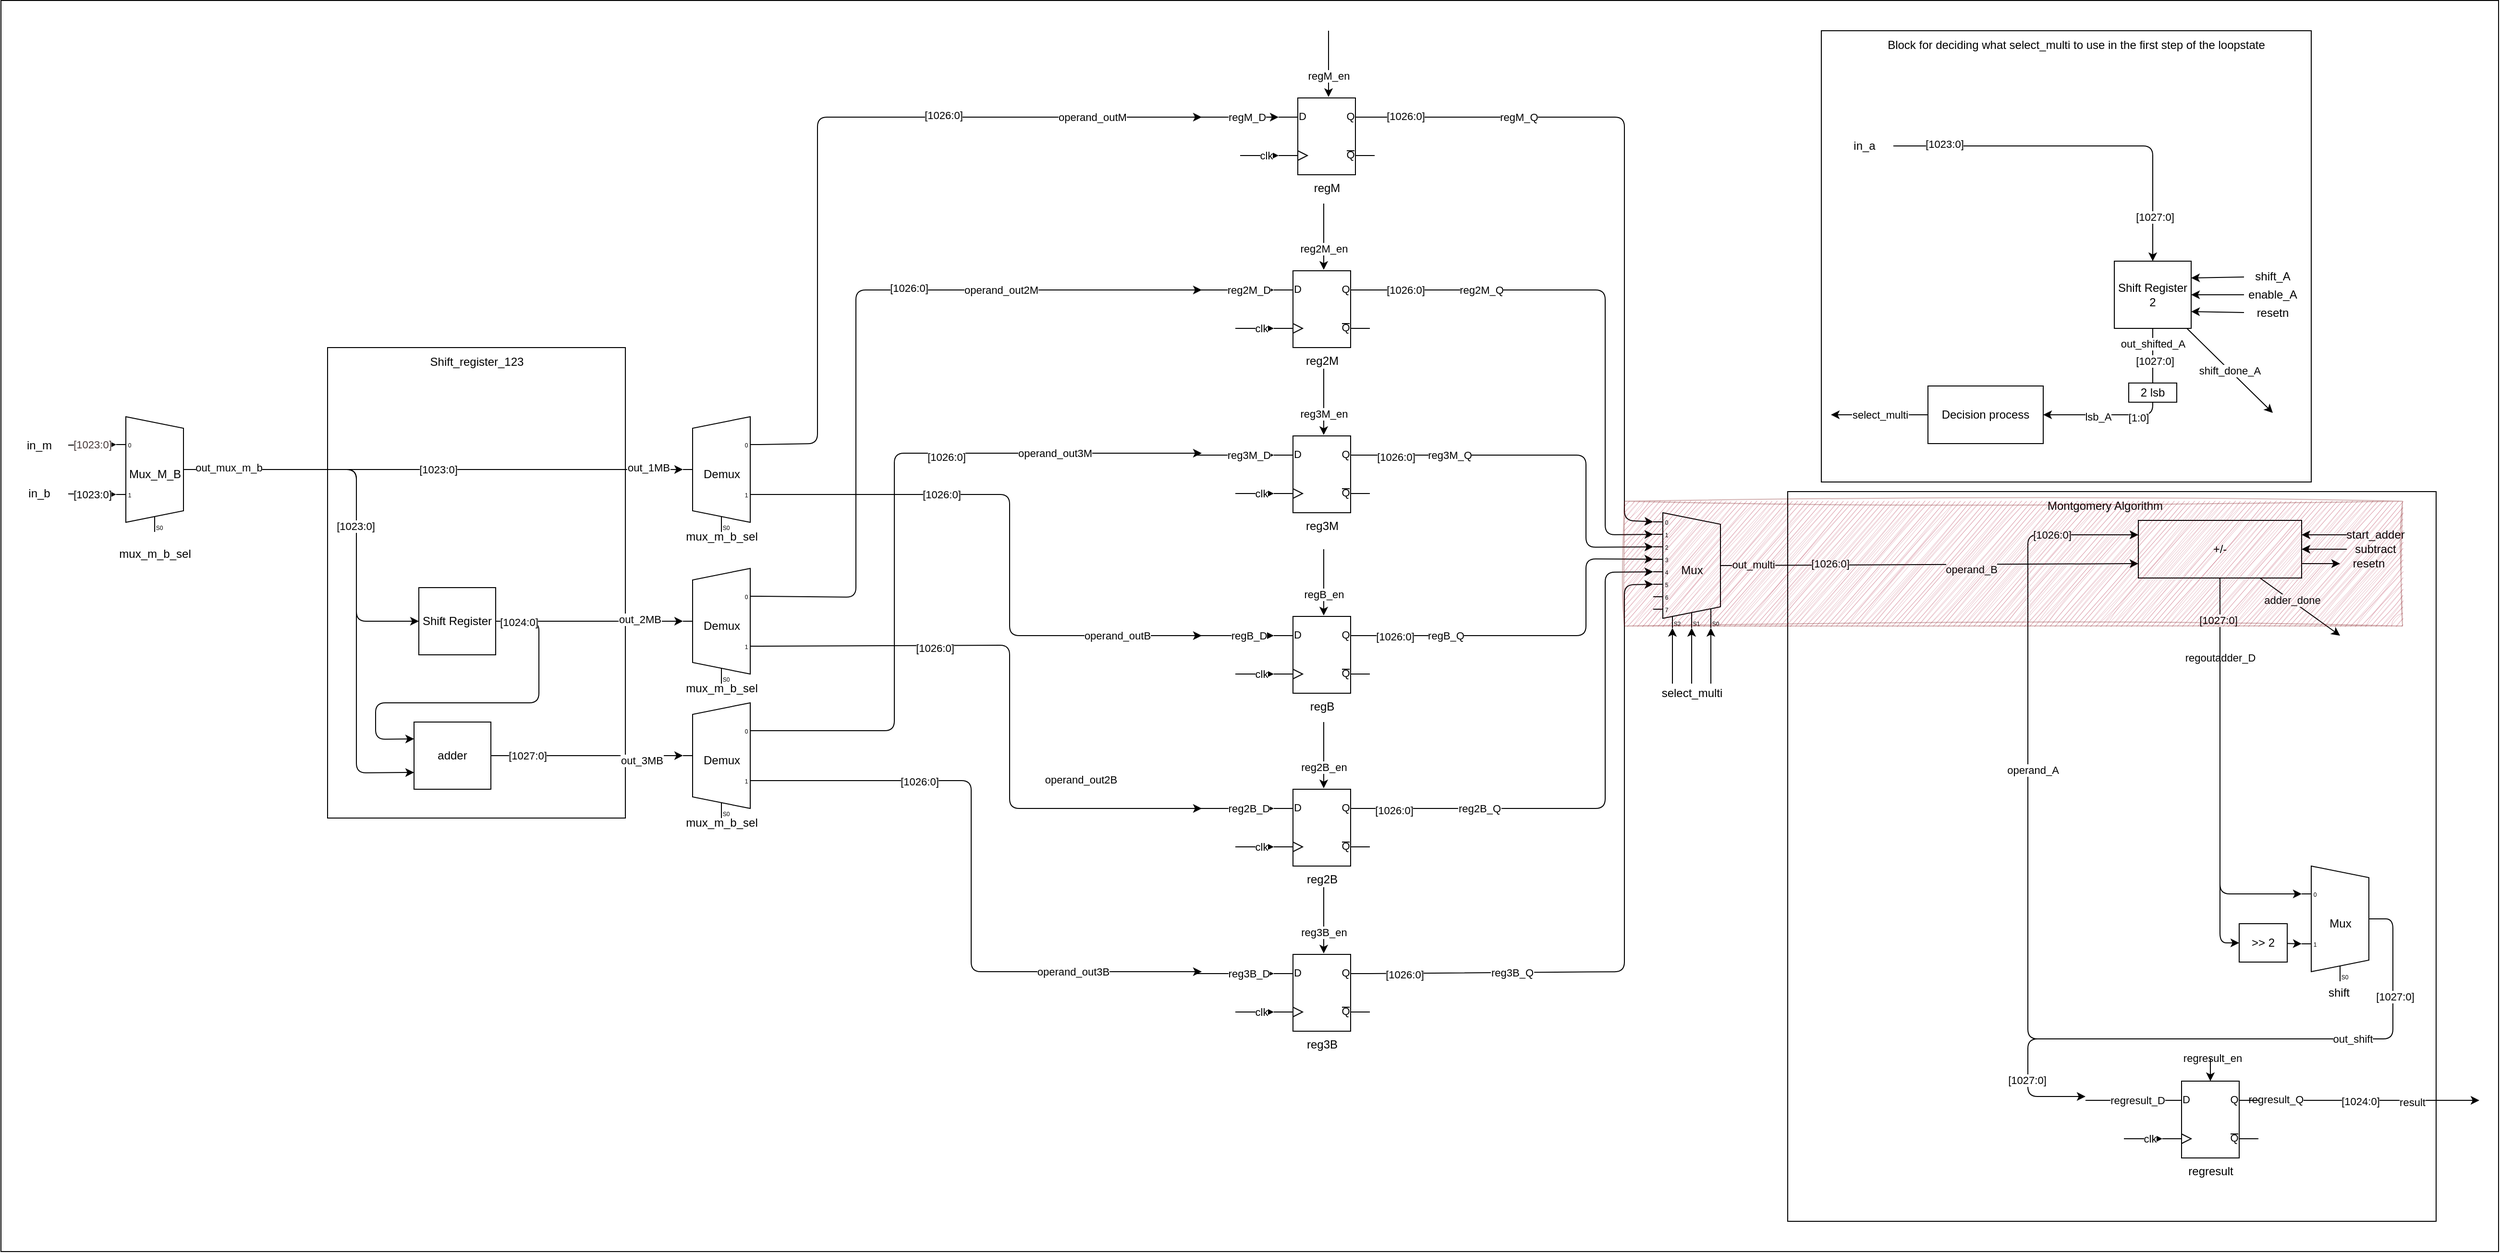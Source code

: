 <mxfile>
    <diagram id="LjW2xJtE3a9Z_0lO8NiE" name="Page-1">
        <mxGraphModel dx="2147" dy="1841" grid="1" gridSize="10" guides="1" tooltips="1" connect="1" arrows="1" fold="1" page="1" pageScale="1" pageWidth="827" pageHeight="1169" background="none" math="0" shadow="0">
            <root>
                <mxCell id="0"/>
                <mxCell id="1" parent="0"/>
                <mxCell id="205" value="" style="rounded=0;whiteSpace=wrap;html=1;" parent="1" vertex="1">
                    <mxGeometry x="-810" y="-61.5" width="2600" height="1303" as="geometry"/>
                </mxCell>
                <mxCell id="210" value="" style="rounded=0;whiteSpace=wrap;html=1;" parent="1" vertex="1">
                    <mxGeometry x="1050" y="450" width="675" height="760" as="geometry"/>
                </mxCell>
                <mxCell id="206" value="" style="rounded=0;whiteSpace=wrap;html=1;" parent="1" vertex="1">
                    <mxGeometry x="-470" y="300" width="310" height="490" as="geometry"/>
                </mxCell>
                <mxCell id="197" value="" style="rounded=0;whiteSpace=wrap;html=1;" parent="1" vertex="1">
                    <mxGeometry x="1085" y="-30" width="510" height="470" as="geometry"/>
                </mxCell>
                <mxCell id="44" style="edgeStyle=none;html=1;entryX=0;entryY=0.75;entryDx=0;entryDy=0;exitX=1;exitY=0.5;exitDx=0;exitDy=-5;exitPerimeter=0;" parent="1" source="2" target="27" edge="1">
                    <mxGeometry relative="1" as="geometry"/>
                </mxCell>
                <mxCell id="161" value="out_multi" style="edgeLabel;html=1;align=center;verticalAlign=middle;resizable=0;points=[];" parent="44" vertex="1" connectable="0">
                    <mxGeometry x="-0.887" y="1" relative="1" as="geometry">
                        <mxPoint as="offset"/>
                    </mxGeometry>
                </mxCell>
                <mxCell id="162" value="operand_B" style="edgeLabel;html=1;align=center;verticalAlign=middle;resizable=0;points=[];" parent="44" vertex="1" connectable="0">
                    <mxGeometry x="-0.322" y="-2" relative="1" as="geometry">
                        <mxPoint x="107" y="2" as="offset"/>
                    </mxGeometry>
                </mxCell>
                <mxCell id="270" value="[1026:0]" style="edgeLabel;html=1;align=center;verticalAlign=middle;resizable=0;points=[];" parent="44" vertex="1" connectable="0">
                    <mxGeometry x="-0.514" y="2" relative="1" as="geometry">
                        <mxPoint as="offset"/>
                    </mxGeometry>
                </mxCell>
                <mxCell id="2" value="Mux" style="shadow=0;dashed=0;align=center;html=1;strokeWidth=1;shape=mxgraph.electrical.abstract.mux2;treeFolding=0;selectorPins=3;" parent="1" vertex="1">
                    <mxGeometry x="910" y="472" width="80" height="120" as="geometry"/>
                </mxCell>
                <mxCell id="12" value="operand_out3M" style="edgeStyle=none;html=1;exitX=1;exitY=0.217;exitDx=0;exitDy=3;exitPerimeter=0;" parent="1" source="235" edge="1">
                    <mxGeometry x="0.593" relative="1" as="geometry">
                        <mxPoint x="440" y="410" as="targetPoint"/>
                        <Array as="points">
                            <mxPoint x="120" y="699"/>
                            <mxPoint x="120" y="410"/>
                            <mxPoint x="300" y="410"/>
                        </Array>
                        <mxPoint as="offset"/>
                        <mxPoint x="290" y="490" as="sourcePoint"/>
                    </mxGeometry>
                </mxCell>
                <mxCell id="255" value="[1026:0]" style="edgeLabel;html=1;align=center;verticalAlign=middle;resizable=0;points=[];" parent="12" vertex="1" connectable="0">
                    <mxGeometry x="0.29" y="-4" relative="1" as="geometry">
                        <mxPoint as="offset"/>
                    </mxGeometry>
                </mxCell>
                <mxCell id="236" style="edgeStyle=none;html=1;entryX=0;entryY=0.458;entryDx=0;entryDy=0;entryPerimeter=0;" parent="1" source="4" target="235" edge="1">
                    <mxGeometry relative="1" as="geometry"/>
                </mxCell>
                <mxCell id="240" value="out_3MB" style="edgeLabel;html=1;align=center;verticalAlign=middle;resizable=0;points=[];" parent="236" vertex="1" connectable="0">
                    <mxGeometry x="0.567" y="-5" relative="1" as="geometry">
                        <mxPoint as="offset"/>
                    </mxGeometry>
                </mxCell>
                <mxCell id="252" value="[1027:0]" style="edgeLabel;html=1;align=center;verticalAlign=middle;resizable=0;points=[];" parent="236" vertex="1" connectable="0">
                    <mxGeometry x="-0.62" relative="1" as="geometry">
                        <mxPoint as="offset"/>
                    </mxGeometry>
                </mxCell>
                <mxCell id="4" value="adder" style="rounded=0;whiteSpace=wrap;html=1;" parent="1" vertex="1">
                    <mxGeometry x="-380" y="690" width="80" height="70" as="geometry"/>
                </mxCell>
                <mxCell id="14" style="edgeStyle=none;html=1;exitX=1;exitY=0.217;exitDx=0;exitDy=3;exitPerimeter=0;" parent="1" source="232" edge="1">
                    <mxGeometry relative="1" as="geometry">
                        <Array as="points">
                            <mxPoint x="80" y="560"/>
                            <mxPoint x="80" y="240"/>
                            <mxPoint x="240" y="240"/>
                        </Array>
                        <mxPoint x="440" y="240" as="targetPoint"/>
                        <mxPoint x="240" y="370" as="sourcePoint"/>
                    </mxGeometry>
                </mxCell>
                <mxCell id="144" value="operand_out2M" style="edgeLabel;html=1;align=center;verticalAlign=middle;resizable=0;points=[];" parent="14" vertex="1" connectable="0">
                    <mxGeometry x="0.272" y="-1" relative="1" as="geometry">
                        <mxPoint x="75" y="-1" as="offset"/>
                    </mxGeometry>
                </mxCell>
                <mxCell id="254" value="[1026:0]" style="edgeLabel;html=1;align=center;verticalAlign=middle;resizable=0;points=[];" parent="14" vertex="1" connectable="0">
                    <mxGeometry x="0.218" y="2" relative="1" as="geometry">
                        <mxPoint as="offset"/>
                    </mxGeometry>
                </mxCell>
                <mxCell id="146" style="edgeStyle=none;html=1;entryX=0;entryY=0.25;entryDx=0;entryDy=0;" parent="1" source="6" target="4" edge="1">
                    <mxGeometry relative="1" as="geometry">
                        <Array as="points">
                            <mxPoint x="-250" y="585"/>
                            <mxPoint x="-250" y="670"/>
                            <mxPoint x="-420" y="670"/>
                            <mxPoint x="-420" y="708"/>
                        </Array>
                    </mxGeometry>
                </mxCell>
                <mxCell id="233" style="edgeStyle=none;html=1;entryX=0;entryY=0.458;entryDx=0;entryDy=0;entryPerimeter=0;" parent="1" source="6" target="232" edge="1">
                    <mxGeometry relative="1" as="geometry"/>
                </mxCell>
                <mxCell id="239" value="out_2MB" style="edgeLabel;html=1;align=center;verticalAlign=middle;resizable=0;points=[];" parent="233" vertex="1" connectable="0">
                    <mxGeometry x="0.532" y="2" relative="1" as="geometry">
                        <mxPoint as="offset"/>
                    </mxGeometry>
                </mxCell>
                <mxCell id="251" value="[1024:0]" style="edgeLabel;html=1;align=center;verticalAlign=middle;resizable=0;points=[];" parent="233" vertex="1" connectable="0">
                    <mxGeometry x="-0.754" y="-1" relative="1" as="geometry">
                        <mxPoint as="offset"/>
                    </mxGeometry>
                </mxCell>
                <mxCell id="6" value="Shift Register" style="rounded=0;whiteSpace=wrap;html=1;" parent="1" vertex="1">
                    <mxGeometry x="-375" y="550" width="80" height="70" as="geometry"/>
                </mxCell>
                <mxCell id="9" style="edgeStyle=none;html=1;entryX=0;entryY=0.75;entryDx=0;entryDy=0;exitX=1;exitY=0.5;exitDx=0;exitDy=-5;exitPerimeter=0;" parent="1" source="222" target="4" edge="1">
                    <mxGeometry relative="1" as="geometry">
                        <Array as="points">
                            <mxPoint x="-440" y="427"/>
                            <mxPoint x="-440" y="743"/>
                        </Array>
                        <mxPoint x="-440" y="405" as="sourcePoint"/>
                    </mxGeometry>
                </mxCell>
                <mxCell id="10" style="edgeStyle=none;html=1;entryX=0;entryY=0.5;entryDx=0;entryDy=0;exitX=1;exitY=0.5;exitDx=0;exitDy=-5;exitPerimeter=0;" parent="1" source="222" target="6" edge="1">
                    <mxGeometry relative="1" as="geometry">
                        <Array as="points">
                            <mxPoint x="-440" y="427"/>
                            <mxPoint x="-440" y="585"/>
                        </Array>
                        <mxPoint x="-440" y="405" as="sourcePoint"/>
                    </mxGeometry>
                </mxCell>
                <mxCell id="250" value="[1023:0]" style="edgeLabel;html=1;align=center;verticalAlign=middle;resizable=0;points=[];" parent="10" vertex="1" connectable="0">
                    <mxGeometry x="0.165" y="-1" relative="1" as="geometry">
                        <mxPoint as="offset"/>
                    </mxGeometry>
                </mxCell>
                <mxCell id="13" value="operand_outM" style="edgeStyle=none;html=1;exitX=1;exitY=0.217;exitDx=0;exitDy=3;exitPerimeter=0;" parent="1" source="229" edge="1">
                    <mxGeometry x="0.716" relative="1" as="geometry">
                        <Array as="points">
                            <mxPoint x="40" y="400"/>
                            <mxPoint x="40" y="60"/>
                            <mxPoint x="270" y="60"/>
                            <mxPoint x="360" y="60"/>
                        </Array>
                        <mxPoint x="440" y="60" as="targetPoint"/>
                        <mxPoint as="offset"/>
                        <mxPoint x="210" y="146" as="sourcePoint"/>
                    </mxGeometry>
                </mxCell>
                <mxCell id="253" value="[1026:0]" style="edgeLabel;html=1;align=center;verticalAlign=middle;resizable=0;points=[];" parent="13" vertex="1" connectable="0">
                    <mxGeometry x="0.328" y="2" relative="1" as="geometry">
                        <mxPoint as="offset"/>
                    </mxGeometry>
                </mxCell>
                <mxCell id="31" style="edgeStyle=none;html=1;entryX=0;entryY=0.217;entryDx=0;entryDy=3;entryPerimeter=0;" parent="1" source="27" target="245" edge="1">
                    <mxGeometry relative="1" as="geometry">
                        <mxPoint x="1500" y="902" as="targetPoint"/>
                        <Array as="points">
                            <mxPoint x="1500" y="869"/>
                        </Array>
                    </mxGeometry>
                </mxCell>
                <mxCell id="166" value="regoutadder_D" style="edgeLabel;html=1;align=center;verticalAlign=middle;resizable=0;points=[];" parent="31" vertex="1" connectable="0">
                    <mxGeometry x="-0.788" y="-2" relative="1" as="geometry">
                        <mxPoint x="2" y="39" as="offset"/>
                    </mxGeometry>
                </mxCell>
                <mxCell id="48" style="edgeStyle=none;html=1;exitX=1;exitY=0.75;exitDx=0;exitDy=0;entryX=0;entryY=0.5;entryDx=0;entryDy=0;" parent="1" source="27" target="39" edge="1">
                    <mxGeometry relative="1" as="geometry"/>
                </mxCell>
                <mxCell id="164" style="edgeStyle=none;html=1;" parent="1" source="27" edge="1">
                    <mxGeometry relative="1" as="geometry">
                        <mxPoint x="1625" y="600" as="targetPoint"/>
                    </mxGeometry>
                </mxCell>
                <mxCell id="165" value="adder_done" style="edgeLabel;html=1;align=center;verticalAlign=middle;resizable=0;points=[];" parent="164" vertex="1" connectable="0">
                    <mxGeometry x="-0.217" y="1" relative="1" as="geometry">
                        <mxPoint as="offset"/>
                    </mxGeometry>
                </mxCell>
                <mxCell id="212" value="" style="edgeStyle=none;html=1;" parent="1" source="27" target="211" edge="1">
                    <mxGeometry relative="1" as="geometry"/>
                </mxCell>
                <mxCell id="249" style="edgeStyle=none;html=1;entryX=0;entryY=0.5;entryDx=0;entryDy=0;" parent="1" source="27" target="247" edge="1">
                    <mxGeometry relative="1" as="geometry">
                        <Array as="points">
                            <mxPoint x="1500" y="920"/>
                        </Array>
                    </mxGeometry>
                </mxCell>
                <mxCell id="272" value="[1027:0]" style="edgeLabel;html=1;align=center;verticalAlign=middle;resizable=0;points=[];" parent="249" vertex="1" connectable="0">
                    <mxGeometry x="-0.779" y="-2" relative="1" as="geometry">
                        <mxPoint as="offset"/>
                    </mxGeometry>
                </mxCell>
                <mxCell id="27" value="+/-" style="rounded=0;whiteSpace=wrap;html=1;" parent="1" vertex="1">
                    <mxGeometry x="1415" y="480" width="170" height="60" as="geometry"/>
                </mxCell>
                <mxCell id="171" style="edgeStyle=none;html=1;exitX=1;exitY=0.25;exitDx=0;exitDy=0;exitPerimeter=0;" parent="1" source="213" edge="1">
                    <mxGeometry relative="1" as="geometry">
                        <mxPoint x="1770" y="1084" as="targetPoint"/>
                    </mxGeometry>
                </mxCell>
                <mxCell id="172" value="result" style="edgeLabel;html=1;align=center;verticalAlign=middle;resizable=0;points=[];" parent="171" vertex="1" connectable="0">
                    <mxGeometry x="0.388" y="-2" relative="1" as="geometry">
                        <mxPoint as="offset"/>
                    </mxGeometry>
                </mxCell>
                <mxCell id="220" value="regresult_Q" style="edgeLabel;html=1;align=center;verticalAlign=middle;resizable=0;points=[];" parent="171" vertex="1" connectable="0">
                    <mxGeometry x="-0.844" y="1" relative="1" as="geometry">
                        <mxPoint as="offset"/>
                    </mxGeometry>
                </mxCell>
                <mxCell id="275" value="[1024:0]" style="edgeLabel;html=1;align=center;verticalAlign=middle;resizable=0;points=[];" parent="171" vertex="1" connectable="0">
                    <mxGeometry x="-0.08" y="-1" relative="1" as="geometry">
                        <mxPoint as="offset"/>
                    </mxGeometry>
                </mxCell>
                <mxCell id="219" style="edgeStyle=none;html=1;" parent="1" edge="1">
                    <mxGeometry relative="1" as="geometry">
                        <mxPoint x="1360" y="1080" as="targetPoint"/>
                        <Array as="points">
                            <mxPoint x="1500" y="1020"/>
                            <mxPoint x="1300" y="1020"/>
                            <mxPoint x="1300" y="1080"/>
                        </Array>
                        <mxPoint x="1560" y="1020" as="sourcePoint"/>
                    </mxGeometry>
                </mxCell>
                <mxCell id="274" value="[1027:0]" style="edgeLabel;html=1;align=center;verticalAlign=middle;resizable=0;points=[];" parent="219" vertex="1" connectable="0">
                    <mxGeometry x="0.592" y="-1" relative="1" as="geometry">
                        <mxPoint as="offset"/>
                    </mxGeometry>
                </mxCell>
                <mxCell id="32" value="shift" style="text;html=1;strokeColor=none;fillColor=none;align=center;verticalAlign=middle;whiteSpace=wrap;rounded=0;" parent="1" vertex="1">
                    <mxGeometry x="1594" y="957" width="60" height="30" as="geometry"/>
                </mxCell>
                <mxCell id="45" style="edgeStyle=none;html=1;entryX=1;entryY=0.25;entryDx=0;entryDy=0;" parent="1" source="38" target="27" edge="1">
                    <mxGeometry relative="1" as="geometry"/>
                </mxCell>
                <mxCell id="39" value="resetn" style="text;html=1;strokeColor=none;fillColor=none;align=center;verticalAlign=middle;whiteSpace=wrap;rounded=0;" parent="1" vertex="1">
                    <mxGeometry x="1625" y="510" width="60" height="30" as="geometry"/>
                </mxCell>
                <mxCell id="46" style="edgeStyle=none;html=1;entryX=1;entryY=0.5;entryDx=0;entryDy=0;" parent="1" source="40" target="27" edge="1">
                    <mxGeometry relative="1" as="geometry"/>
                </mxCell>
                <mxCell id="51" value="in_a" style="text;html=1;strokeColor=none;fillColor=none;align=center;verticalAlign=middle;whiteSpace=wrap;rounded=0;" parent="1" vertex="1">
                    <mxGeometry x="1100" y="75" width="60" height="30" as="geometry"/>
                </mxCell>
                <mxCell id="38" value="start_adder" style="text;html=1;strokeColor=none;fillColor=none;align=center;verticalAlign=middle;whiteSpace=wrap;rounded=0;" parent="1" vertex="1">
                    <mxGeometry x="1632" y="480" width="60" height="30" as="geometry"/>
                </mxCell>
                <mxCell id="40" value="subtract" style="text;html=1;strokeColor=none;fillColor=none;align=center;verticalAlign=middle;whiteSpace=wrap;rounded=0;" parent="1" vertex="1">
                    <mxGeometry x="1632" y="495" width="60" height="30" as="geometry"/>
                </mxCell>
                <mxCell id="62" style="edgeStyle=none;html=1;exitX=1;exitY=0.25;exitDx=0;exitDy=0;exitPerimeter=0;entryX=0;entryY=0.054;entryDx=0;entryDy=3;entryPerimeter=0;" parent="1" source="64" target="2" edge="1">
                    <mxGeometry relative="1" as="geometry">
                        <mxPoint x="710" y="60" as="targetPoint"/>
                        <Array as="points">
                            <mxPoint x="880" y="60"/>
                            <mxPoint x="880" y="480"/>
                        </Array>
                    </mxGeometry>
                </mxCell>
                <mxCell id="63" value="regM_Q" style="edgeLabel;html=1;align=center;verticalAlign=middle;resizable=0;points=[];" parent="62" vertex="1" connectable="0">
                    <mxGeometry x="-0.578" relative="1" as="geometry">
                        <mxPoint as="offset"/>
                    </mxGeometry>
                </mxCell>
                <mxCell id="263" value="[1026:0]" style="edgeLabel;html=1;align=center;verticalAlign=middle;resizable=0;points=[];" parent="62" vertex="1" connectable="0">
                    <mxGeometry x="-0.91" y="1" relative="1" as="geometry">
                        <mxPoint as="offset"/>
                    </mxGeometry>
                </mxCell>
                <mxCell id="64" value="regM" style="verticalLabelPosition=bottom;shadow=0;dashed=0;align=center;html=1;verticalAlign=top;shape=mxgraph.electrical.logic_gates.d_type_flip-flop;" parent="1" vertex="1">
                    <mxGeometry x="520" y="40" width="100" height="80" as="geometry"/>
                </mxCell>
                <mxCell id="65" value="" style="edgeStyle=none;orthogonalLoop=1;jettySize=auto;html=1;entryX=0;entryY=0.25;entryDx=0;entryDy=0;entryPerimeter=0;" parent="1" target="64" edge="1">
                    <mxGeometry width="100" relative="1" as="geometry">
                        <mxPoint x="420" y="60" as="sourcePoint"/>
                        <mxPoint x="510" y="70" as="targetPoint"/>
                        <Array as="points"/>
                    </mxGeometry>
                </mxCell>
                <mxCell id="66" value="regM_D" style="edgeLabel;html=1;align=center;verticalAlign=middle;resizable=0;points=[];" parent="65" vertex="1" connectable="0">
                    <mxGeometry x="0.34" relative="1" as="geometry">
                        <mxPoint as="offset"/>
                    </mxGeometry>
                </mxCell>
                <mxCell id="67" value="" style="edgeStyle=none;orthogonalLoop=1;jettySize=auto;html=1;entryX=0.52;entryY=-0.012;entryDx=0;entryDy=0;entryPerimeter=0;" parent="1" target="64" edge="1">
                    <mxGeometry width="100" relative="1" as="geometry">
                        <mxPoint x="572" y="-30" as="sourcePoint"/>
                        <mxPoint x="530" y="70" as="targetPoint"/>
                        <Array as="points"/>
                    </mxGeometry>
                </mxCell>
                <mxCell id="68" value="regM_en" style="edgeLabel;html=1;align=center;verticalAlign=middle;resizable=0;points=[];" parent="67" vertex="1" connectable="0">
                    <mxGeometry x="0.34" relative="1" as="geometry">
                        <mxPoint as="offset"/>
                    </mxGeometry>
                </mxCell>
                <mxCell id="69" value="" style="edgeStyle=none;orthogonalLoop=1;jettySize=auto;html=1;entryX=0;entryY=0.75;entryDx=0;entryDy=0;entryPerimeter=0;" parent="1" target="64" edge="1">
                    <mxGeometry width="100" relative="1" as="geometry">
                        <mxPoint x="480" y="100" as="sourcePoint"/>
                        <mxPoint x="484" y="110" as="targetPoint"/>
                        <Array as="points"/>
                    </mxGeometry>
                </mxCell>
                <mxCell id="70" value="clk" style="edgeLabel;html=1;align=center;verticalAlign=middle;resizable=0;points=[];" parent="69" vertex="1" connectable="0">
                    <mxGeometry x="0.34" relative="1" as="geometry">
                        <mxPoint as="offset"/>
                    </mxGeometry>
                </mxCell>
                <mxCell id="72" style="edgeStyle=none;html=1;exitX=1;exitY=0.25;exitDx=0;exitDy=0;exitPerimeter=0;entryX=0;entryY=0.379;entryDx=0;entryDy=3;entryPerimeter=0;" parent="1" source="74" target="2" edge="1">
                    <mxGeometry relative="1" as="geometry">
                        <mxPoint x="705" y="600" as="targetPoint"/>
                        <Array as="points">
                            <mxPoint x="840" y="600"/>
                            <mxPoint x="840" y="520"/>
                        </Array>
                    </mxGeometry>
                </mxCell>
                <mxCell id="73" value="regB_Q" style="edgeLabel;html=1;align=center;verticalAlign=middle;resizable=0;points=[];" parent="72" vertex="1" connectable="0">
                    <mxGeometry x="-0.578" relative="1" as="geometry">
                        <mxPoint as="offset"/>
                    </mxGeometry>
                </mxCell>
                <mxCell id="259" value="[1026:0]" style="edgeLabel;html=1;align=center;verticalAlign=middle;resizable=0;points=[];" parent="72" vertex="1" connectable="0">
                    <mxGeometry x="-0.861" y="-1" relative="1" as="geometry">
                        <mxPoint as="offset"/>
                    </mxGeometry>
                </mxCell>
                <mxCell id="74" value="regB" style="verticalLabelPosition=bottom;shadow=0;dashed=0;align=center;html=1;verticalAlign=top;shape=mxgraph.electrical.logic_gates.d_type_flip-flop;" parent="1" vertex="1">
                    <mxGeometry x="515" y="580" width="100" height="80" as="geometry"/>
                </mxCell>
                <mxCell id="75" value="" style="edgeStyle=none;orthogonalLoop=1;jettySize=auto;html=1;entryX=0;entryY=0.25;entryDx=0;entryDy=0;entryPerimeter=0;exitX=1;exitY=0.5;exitDx=0;exitDy=0;" parent="1" target="74" edge="1">
                    <mxGeometry width="100" relative="1" as="geometry">
                        <mxPoint x="435" y="600" as="sourcePoint"/>
                        <mxPoint x="505" y="610" as="targetPoint"/>
                        <Array as="points"/>
                    </mxGeometry>
                </mxCell>
                <mxCell id="76" value="regB_D" style="edgeLabel;html=1;align=center;verticalAlign=middle;resizable=0;points=[];" parent="75" vertex="1" connectable="0">
                    <mxGeometry x="0.34" relative="1" as="geometry">
                        <mxPoint as="offset"/>
                    </mxGeometry>
                </mxCell>
                <mxCell id="77" value="" style="edgeStyle=none;orthogonalLoop=1;jettySize=auto;html=1;entryX=0.52;entryY=-0.012;entryDx=0;entryDy=0;entryPerimeter=0;" parent="1" target="74" edge="1">
                    <mxGeometry width="100" relative="1" as="geometry">
                        <mxPoint x="567" y="510" as="sourcePoint"/>
                        <mxPoint x="525" y="610" as="targetPoint"/>
                        <Array as="points"/>
                    </mxGeometry>
                </mxCell>
                <mxCell id="78" value="regB_en" style="edgeLabel;html=1;align=center;verticalAlign=middle;resizable=0;points=[];" parent="77" vertex="1" connectable="0">
                    <mxGeometry x="0.34" relative="1" as="geometry">
                        <mxPoint as="offset"/>
                    </mxGeometry>
                </mxCell>
                <mxCell id="79" value="" style="edgeStyle=none;orthogonalLoop=1;jettySize=auto;html=1;entryX=0;entryY=0.75;entryDx=0;entryDy=0;entryPerimeter=0;" parent="1" target="74" edge="1">
                    <mxGeometry width="100" relative="1" as="geometry">
                        <mxPoint x="475" y="640" as="sourcePoint"/>
                        <mxPoint x="479" y="650" as="targetPoint"/>
                        <Array as="points"/>
                    </mxGeometry>
                </mxCell>
                <mxCell id="80" value="clk" style="edgeLabel;html=1;align=center;verticalAlign=middle;resizable=0;points=[];" parent="79" vertex="1" connectable="0">
                    <mxGeometry x="0.34" relative="1" as="geometry">
                        <mxPoint as="offset"/>
                    </mxGeometry>
                </mxCell>
                <mxCell id="82" style="edgeStyle=none;html=1;exitX=1;exitY=0.25;exitDx=0;exitDy=0;exitPerimeter=0;entryX=0;entryY=0.488;entryDx=0;entryDy=3;entryPerimeter=0;" parent="1" source="84" target="2" edge="1">
                    <mxGeometry relative="1" as="geometry">
                        <mxPoint x="705" y="780" as="targetPoint"/>
                        <Array as="points">
                            <mxPoint x="860" y="780"/>
                            <mxPoint x="860" y="534"/>
                        </Array>
                    </mxGeometry>
                </mxCell>
                <mxCell id="83" value="reg2B_Q" style="edgeLabel;html=1;align=center;verticalAlign=middle;resizable=0;points=[];" parent="82" vertex="1" connectable="0">
                    <mxGeometry x="-0.578" relative="1" as="geometry">
                        <mxPoint as="offset"/>
                    </mxGeometry>
                </mxCell>
                <mxCell id="260" value="[1026:0]" style="edgeLabel;html=1;align=center;verticalAlign=middle;resizable=0;points=[];" parent="82" vertex="1" connectable="0">
                    <mxGeometry x="-0.908" y="-2" relative="1" as="geometry">
                        <mxPoint as="offset"/>
                    </mxGeometry>
                </mxCell>
                <mxCell id="84" value="reg2B" style="verticalLabelPosition=bottom;shadow=0;dashed=0;align=center;html=1;verticalAlign=top;shape=mxgraph.electrical.logic_gates.d_type_flip-flop;" parent="1" vertex="1">
                    <mxGeometry x="515" y="760" width="100" height="80" as="geometry"/>
                </mxCell>
                <mxCell id="85" value="" style="edgeStyle=none;orthogonalLoop=1;jettySize=auto;html=1;entryX=0;entryY=0.25;entryDx=0;entryDy=0;entryPerimeter=0;exitX=1;exitY=0.5;exitDx=0;exitDy=0;" parent="1" target="84" edge="1">
                    <mxGeometry width="100" relative="1" as="geometry">
                        <mxPoint x="435" y="780" as="sourcePoint"/>
                        <mxPoint x="505" y="790" as="targetPoint"/>
                        <Array as="points"/>
                    </mxGeometry>
                </mxCell>
                <mxCell id="86" value="reg2B_D" style="edgeLabel;html=1;align=center;verticalAlign=middle;resizable=0;points=[];" parent="85" vertex="1" connectable="0">
                    <mxGeometry x="0.34" relative="1" as="geometry">
                        <mxPoint as="offset"/>
                    </mxGeometry>
                </mxCell>
                <mxCell id="87" value="" style="edgeStyle=none;orthogonalLoop=1;jettySize=auto;html=1;entryX=0.52;entryY=-0.012;entryDx=0;entryDy=0;entryPerimeter=0;" parent="1" target="84" edge="1">
                    <mxGeometry width="100" relative="1" as="geometry">
                        <mxPoint x="567" y="690" as="sourcePoint"/>
                        <mxPoint x="525" y="790" as="targetPoint"/>
                        <Array as="points"/>
                    </mxGeometry>
                </mxCell>
                <mxCell id="88" value="reg2B_en" style="edgeLabel;html=1;align=center;verticalAlign=middle;resizable=0;points=[];" parent="87" vertex="1" connectable="0">
                    <mxGeometry x="0.34" relative="1" as="geometry">
                        <mxPoint as="offset"/>
                    </mxGeometry>
                </mxCell>
                <mxCell id="89" value="" style="edgeStyle=none;orthogonalLoop=1;jettySize=auto;html=1;entryX=0;entryY=0.75;entryDx=0;entryDy=0;entryPerimeter=0;" parent="1" target="84" edge="1">
                    <mxGeometry width="100" relative="1" as="geometry">
                        <mxPoint x="475" y="820" as="sourcePoint"/>
                        <mxPoint x="479" y="830" as="targetPoint"/>
                        <Array as="points"/>
                    </mxGeometry>
                </mxCell>
                <mxCell id="90" value="clk" style="edgeLabel;html=1;align=center;verticalAlign=middle;resizable=0;points=[];" parent="89" vertex="1" connectable="0">
                    <mxGeometry x="0.34" relative="1" as="geometry">
                        <mxPoint as="offset"/>
                    </mxGeometry>
                </mxCell>
                <mxCell id="92" style="edgeStyle=none;html=1;exitX=1;exitY=0.25;exitDx=0;exitDy=0;exitPerimeter=0;entryX=0;entryY=0.596;entryDx=0;entryDy=3;entryPerimeter=0;" parent="1" source="94" target="2" edge="1">
                    <mxGeometry relative="1" as="geometry">
                        <mxPoint x="705" y="952" as="targetPoint"/>
                        <Array as="points">
                            <mxPoint x="880" y="950"/>
                            <mxPoint x="880" y="547"/>
                        </Array>
                    </mxGeometry>
                </mxCell>
                <mxCell id="93" value="reg3B_Q" style="edgeLabel;html=1;align=center;verticalAlign=middle;resizable=0;points=[];" parent="92" vertex="1" connectable="0">
                    <mxGeometry x="-0.578" relative="1" as="geometry">
                        <mxPoint as="offset"/>
                    </mxGeometry>
                </mxCell>
                <mxCell id="269" value="[1026:0]" style="edgeLabel;html=1;align=center;verticalAlign=middle;resizable=0;points=[];" parent="92" vertex="1" connectable="0">
                    <mxGeometry x="-0.898" y="-1" relative="1" as="geometry">
                        <mxPoint as="offset"/>
                    </mxGeometry>
                </mxCell>
                <mxCell id="94" value="reg3B" style="verticalLabelPosition=bottom;shadow=0;dashed=0;align=center;html=1;verticalAlign=top;shape=mxgraph.electrical.logic_gates.d_type_flip-flop;" parent="1" vertex="1">
                    <mxGeometry x="515" y="932" width="100" height="80" as="geometry"/>
                </mxCell>
                <mxCell id="95" value="" style="edgeStyle=none;orthogonalLoop=1;jettySize=auto;html=1;entryX=0;entryY=0.25;entryDx=0;entryDy=0;entryPerimeter=0;exitX=1;exitY=0.5;exitDx=0;exitDy=0;" parent="1" target="94" edge="1">
                    <mxGeometry width="100" relative="1" as="geometry">
                        <mxPoint x="435" y="952" as="sourcePoint"/>
                        <mxPoint x="505" y="962" as="targetPoint"/>
                        <Array as="points"/>
                    </mxGeometry>
                </mxCell>
                <mxCell id="96" value="reg3B_D" style="edgeLabel;html=1;align=center;verticalAlign=middle;resizable=0;points=[];" parent="95" vertex="1" connectable="0">
                    <mxGeometry x="0.34" relative="1" as="geometry">
                        <mxPoint as="offset"/>
                    </mxGeometry>
                </mxCell>
                <mxCell id="97" value="" style="edgeStyle=none;orthogonalLoop=1;jettySize=auto;html=1;entryX=0.52;entryY=-0.012;entryDx=0;entryDy=0;entryPerimeter=0;" parent="1" target="94" edge="1">
                    <mxGeometry width="100" relative="1" as="geometry">
                        <mxPoint x="567" y="862" as="sourcePoint"/>
                        <mxPoint x="525" y="962" as="targetPoint"/>
                        <Array as="points"/>
                    </mxGeometry>
                </mxCell>
                <mxCell id="98" value="reg3B_en" style="edgeLabel;html=1;align=center;verticalAlign=middle;resizable=0;points=[];" parent="97" vertex="1" connectable="0">
                    <mxGeometry x="0.34" relative="1" as="geometry">
                        <mxPoint as="offset"/>
                    </mxGeometry>
                </mxCell>
                <mxCell id="99" value="" style="edgeStyle=none;orthogonalLoop=1;jettySize=auto;html=1;entryX=0;entryY=0.75;entryDx=0;entryDy=0;entryPerimeter=0;" parent="1" target="94" edge="1">
                    <mxGeometry width="100" relative="1" as="geometry">
                        <mxPoint x="475" y="992" as="sourcePoint"/>
                        <mxPoint x="479" y="1002" as="targetPoint"/>
                        <Array as="points"/>
                    </mxGeometry>
                </mxCell>
                <mxCell id="100" value="clk" style="edgeLabel;html=1;align=center;verticalAlign=middle;resizable=0;points=[];" parent="99" vertex="1" connectable="0">
                    <mxGeometry x="0.34" relative="1" as="geometry">
                        <mxPoint as="offset"/>
                    </mxGeometry>
                </mxCell>
                <mxCell id="102" style="edgeStyle=none;html=1;exitX=1;exitY=0.25;exitDx=0;exitDy=0;exitPerimeter=0;entryX=0;entryY=0.163;entryDx=0;entryDy=3;entryPerimeter=0;" parent="1" source="104" target="2" edge="1">
                    <mxGeometry relative="1" as="geometry">
                        <mxPoint x="705" y="240" as="targetPoint"/>
                        <Array as="points">
                            <mxPoint x="860" y="240"/>
                            <mxPoint x="860" y="495"/>
                        </Array>
                    </mxGeometry>
                </mxCell>
                <mxCell id="103" value="reg2M_Q" style="edgeLabel;html=1;align=center;verticalAlign=middle;resizable=0;points=[];" parent="102" vertex="1" connectable="0">
                    <mxGeometry x="-0.578" relative="1" as="geometry">
                        <mxPoint as="offset"/>
                    </mxGeometry>
                </mxCell>
                <mxCell id="262" value="[1026:0]" style="edgeLabel;html=1;align=center;verticalAlign=middle;resizable=0;points=[];" parent="102" vertex="1" connectable="0">
                    <mxGeometry x="-0.866" relative="1" as="geometry">
                        <mxPoint as="offset"/>
                    </mxGeometry>
                </mxCell>
                <mxCell id="104" value="reg2M" style="verticalLabelPosition=bottom;shadow=0;dashed=0;align=center;html=1;verticalAlign=top;shape=mxgraph.electrical.logic_gates.d_type_flip-flop;" parent="1" vertex="1">
                    <mxGeometry x="515" y="220" width="100" height="80" as="geometry"/>
                </mxCell>
                <mxCell id="105" value="" style="edgeStyle=none;orthogonalLoop=1;jettySize=auto;html=1;entryX=0;entryY=0.25;entryDx=0;entryDy=0;entryPerimeter=0;exitX=1;exitY=0.5;exitDx=0;exitDy=0;" parent="1" target="104" edge="1">
                    <mxGeometry width="100" relative="1" as="geometry">
                        <mxPoint x="435" y="240" as="sourcePoint"/>
                        <mxPoint x="505" y="250" as="targetPoint"/>
                        <Array as="points"/>
                    </mxGeometry>
                </mxCell>
                <mxCell id="106" value="reg2M_D" style="edgeLabel;html=1;align=center;verticalAlign=middle;resizable=0;points=[];" parent="105" vertex="1" connectable="0">
                    <mxGeometry x="0.34" relative="1" as="geometry">
                        <mxPoint as="offset"/>
                    </mxGeometry>
                </mxCell>
                <mxCell id="107" value="" style="edgeStyle=none;orthogonalLoop=1;jettySize=auto;html=1;entryX=0.52;entryY=-0.012;entryDx=0;entryDy=0;entryPerimeter=0;" parent="1" target="104" edge="1">
                    <mxGeometry width="100" relative="1" as="geometry">
                        <mxPoint x="567" y="150" as="sourcePoint"/>
                        <mxPoint x="525" y="250" as="targetPoint"/>
                        <Array as="points"/>
                    </mxGeometry>
                </mxCell>
                <mxCell id="108" value="reg2M_en" style="edgeLabel;html=1;align=center;verticalAlign=middle;resizable=0;points=[];" parent="107" vertex="1" connectable="0">
                    <mxGeometry x="0.34" relative="1" as="geometry">
                        <mxPoint as="offset"/>
                    </mxGeometry>
                </mxCell>
                <mxCell id="109" value="" style="edgeStyle=none;orthogonalLoop=1;jettySize=auto;html=1;entryX=0;entryY=0.75;entryDx=0;entryDy=0;entryPerimeter=0;" parent="1" target="104" edge="1">
                    <mxGeometry width="100" relative="1" as="geometry">
                        <mxPoint x="475" y="280" as="sourcePoint"/>
                        <mxPoint x="479" y="290" as="targetPoint"/>
                        <Array as="points"/>
                    </mxGeometry>
                </mxCell>
                <mxCell id="110" value="clk" style="edgeLabel;html=1;align=center;verticalAlign=middle;resizable=0;points=[];" parent="109" vertex="1" connectable="0">
                    <mxGeometry x="0.34" relative="1" as="geometry">
                        <mxPoint as="offset"/>
                    </mxGeometry>
                </mxCell>
                <mxCell id="112" style="edgeStyle=none;html=1;exitX=1;exitY=0.25;exitDx=0;exitDy=0;exitPerimeter=0;entryX=0;entryY=0.271;entryDx=0;entryDy=3;entryPerimeter=0;" parent="1" source="114" target="2" edge="1">
                    <mxGeometry relative="1" as="geometry">
                        <mxPoint x="705" y="412" as="targetPoint"/>
                        <Array as="points">
                            <mxPoint x="840" y="412"/>
                            <mxPoint x="840" y="508"/>
                        </Array>
                    </mxGeometry>
                </mxCell>
                <mxCell id="113" value="reg3M_Q" style="edgeLabel;html=1;align=center;verticalAlign=middle;resizable=0;points=[];" parent="112" vertex="1" connectable="0">
                    <mxGeometry x="-0.578" relative="1" as="geometry">
                        <mxPoint as="offset"/>
                    </mxGeometry>
                </mxCell>
                <mxCell id="261" value="[1026:0]" style="edgeLabel;html=1;align=center;verticalAlign=middle;resizable=0;points=[];" parent="112" vertex="1" connectable="0">
                    <mxGeometry x="-0.862" y="-2" relative="1" as="geometry">
                        <mxPoint as="offset"/>
                    </mxGeometry>
                </mxCell>
                <mxCell id="114" value="reg3M" style="verticalLabelPosition=bottom;shadow=0;dashed=0;align=center;html=1;verticalAlign=top;shape=mxgraph.electrical.logic_gates.d_type_flip-flop;" parent="1" vertex="1">
                    <mxGeometry x="515" y="392" width="100" height="80" as="geometry"/>
                </mxCell>
                <mxCell id="115" value="" style="edgeStyle=none;orthogonalLoop=1;jettySize=auto;html=1;entryX=0;entryY=0.25;entryDx=0;entryDy=0;entryPerimeter=0;exitX=1;exitY=0.5;exitDx=0;exitDy=0;" parent="1" target="114" edge="1">
                    <mxGeometry width="100" relative="1" as="geometry">
                        <mxPoint x="435" y="412" as="sourcePoint"/>
                        <mxPoint x="505" y="422" as="targetPoint"/>
                        <Array as="points"/>
                    </mxGeometry>
                </mxCell>
                <mxCell id="116" value="reg3M_D" style="edgeLabel;html=1;align=center;verticalAlign=middle;resizable=0;points=[];" parent="115" vertex="1" connectable="0">
                    <mxGeometry x="0.34" relative="1" as="geometry">
                        <mxPoint as="offset"/>
                    </mxGeometry>
                </mxCell>
                <mxCell id="117" value="" style="edgeStyle=none;orthogonalLoop=1;jettySize=auto;html=1;entryX=0.52;entryY=-0.012;entryDx=0;entryDy=0;entryPerimeter=0;" parent="1" target="114" edge="1">
                    <mxGeometry width="100" relative="1" as="geometry">
                        <mxPoint x="567" y="322" as="sourcePoint"/>
                        <mxPoint x="525" y="422" as="targetPoint"/>
                        <Array as="points"/>
                    </mxGeometry>
                </mxCell>
                <mxCell id="118" value="reg3M_en" style="edgeLabel;html=1;align=center;verticalAlign=middle;resizable=0;points=[];" parent="117" vertex="1" connectable="0">
                    <mxGeometry x="0.34" relative="1" as="geometry">
                        <mxPoint as="offset"/>
                    </mxGeometry>
                </mxCell>
                <mxCell id="119" value="" style="edgeStyle=none;orthogonalLoop=1;jettySize=auto;html=1;entryX=0;entryY=0.75;entryDx=0;entryDy=0;entryPerimeter=0;" parent="1" target="114" edge="1">
                    <mxGeometry width="100" relative="1" as="geometry">
                        <mxPoint x="475" y="452" as="sourcePoint"/>
                        <mxPoint x="479" y="462" as="targetPoint"/>
                        <Array as="points"/>
                    </mxGeometry>
                </mxCell>
                <mxCell id="120" value="clk" style="edgeLabel;html=1;align=center;verticalAlign=middle;resizable=0;points=[];" parent="119" vertex="1" connectable="0">
                    <mxGeometry x="0.34" relative="1" as="geometry">
                        <mxPoint as="offset"/>
                    </mxGeometry>
                </mxCell>
                <mxCell id="122" value="out_shift" style="edgeStyle=none;html=1;exitX=1;exitY=0.5;exitDx=0;exitDy=-5;entryX=0;entryY=0.25;entryDx=0;entryDy=0;exitPerimeter=0;" parent="1" source="245" target="27" edge="1">
                    <mxGeometry x="-0.686" relative="1" as="geometry">
                        <mxPoint x="1365" y="800" as="targetPoint"/>
                        <Array as="points">
                            <mxPoint x="1680" y="895"/>
                            <mxPoint x="1680" y="1020"/>
                            <mxPoint x="1500" y="1020"/>
                            <mxPoint x="1300" y="1020"/>
                            <mxPoint x="1300" y="495"/>
                        </Array>
                        <mxPoint x="1500" y="972" as="sourcePoint"/>
                        <mxPoint as="offset"/>
                    </mxGeometry>
                </mxCell>
                <mxCell id="170" value="operand_A" style="edgeLabel;html=1;align=center;verticalAlign=middle;resizable=0;points=[];" parent="122" vertex="1" connectable="0">
                    <mxGeometry x="0.566" y="3" relative="1" as="geometry">
                        <mxPoint x="8" y="108" as="offset"/>
                    </mxGeometry>
                </mxCell>
                <mxCell id="271" value="[1026:0]" style="edgeLabel;html=1;align=center;verticalAlign=middle;resizable=0;points=[];" parent="122" vertex="1" connectable="0">
                    <mxGeometry x="0.845" relative="1" as="geometry">
                        <mxPoint as="offset"/>
                    </mxGeometry>
                </mxCell>
                <mxCell id="273" value="[1027:0]" style="edgeLabel;html=1;align=center;verticalAlign=middle;resizable=0;points=[];" parent="122" vertex="1" connectable="0">
                    <mxGeometry x="-0.835" y="3" relative="1" as="geometry">
                        <mxPoint x="-1" as="offset"/>
                    </mxGeometry>
                </mxCell>
                <mxCell id="147" value="operand_out3B" style="edgeStyle=none;html=1;exitX=1;exitY=0.65;exitDx=0;exitDy=3;exitPerimeter=0;" parent="1" source="235" edge="1">
                    <mxGeometry x="0.593" relative="1" as="geometry">
                        <mxPoint x="440" y="950" as="targetPoint"/>
                        <Array as="points">
                            <mxPoint x="200" y="751"/>
                            <mxPoint x="200" y="950"/>
                            <mxPoint x="300" y="950"/>
                        </Array>
                        <mxPoint as="offset"/>
                        <mxPoint x="60" y="1003.571" as="sourcePoint"/>
                    </mxGeometry>
                </mxCell>
                <mxCell id="258" value="[1026:0]" style="edgeLabel;html=1;align=center;verticalAlign=middle;resizable=0;points=[];" parent="147" vertex="1" connectable="0">
                    <mxGeometry x="-0.496" y="-1" relative="1" as="geometry">
                        <mxPoint as="offset"/>
                    </mxGeometry>
                </mxCell>
                <mxCell id="149" style="edgeStyle=none;html=1;exitX=1;exitY=0.65;exitDx=0;exitDy=3;exitPerimeter=0;" parent="1" source="232" edge="1">
                    <mxGeometry relative="1" as="geometry">
                        <Array as="points">
                            <mxPoint x="240" y="610"/>
                            <mxPoint x="240" y="780"/>
                        </Array>
                        <mxPoint x="440" y="780" as="targetPoint"/>
                        <mxPoint x="60" y="905.727" as="sourcePoint"/>
                    </mxGeometry>
                </mxCell>
                <mxCell id="150" value="operand_out2B" style="edgeLabel;html=1;align=center;verticalAlign=middle;resizable=0;points=[];" parent="149" vertex="1" connectable="0">
                    <mxGeometry x="0.272" y="-1" relative="1" as="geometry">
                        <mxPoint x="75" y="-1" as="offset"/>
                    </mxGeometry>
                </mxCell>
                <mxCell id="257" value="[1026:0]" style="edgeLabel;html=1;align=center;verticalAlign=middle;resizable=0;points=[];" parent="149" vertex="1" connectable="0">
                    <mxGeometry x="-0.422" y="-2" relative="1" as="geometry">
                        <mxPoint as="offset"/>
                    </mxGeometry>
                </mxCell>
                <mxCell id="155" value="operand_outB" style="edgeStyle=none;html=1;exitX=1;exitY=0.65;exitDx=0;exitDy=3;exitPerimeter=0;" parent="1" source="229" edge="1">
                    <mxGeometry x="0.709" relative="1" as="geometry">
                        <Array as="points">
                            <mxPoint x="240" y="453"/>
                            <mxPoint x="240" y="600"/>
                            <mxPoint x="360" y="600"/>
                        </Array>
                        <mxPoint x="440" y="600" as="targetPoint"/>
                        <mxPoint as="offset"/>
                        <mxPoint x="210" y="600" as="sourcePoint"/>
                    </mxGeometry>
                </mxCell>
                <mxCell id="256" value="[1026:0]" style="edgeLabel;html=1;align=center;verticalAlign=middle;resizable=0;points=[];" parent="155" vertex="1" connectable="0">
                    <mxGeometry x="-0.377" relative="1" as="geometry">
                        <mxPoint as="offset"/>
                    </mxGeometry>
                </mxCell>
                <mxCell id="157" value="" style="edgeStyle=none;orthogonalLoop=1;jettySize=auto;html=1;entryX=0.125;entryY=1;entryDx=10;entryDy=0;entryPerimeter=0;" parent="1" target="2" edge="1">
                    <mxGeometry width="100" relative="1" as="geometry">
                        <mxPoint x="930" y="650" as="sourcePoint"/>
                        <mxPoint x="1010" y="650" as="targetPoint"/>
                        <Array as="points"/>
                    </mxGeometry>
                </mxCell>
                <mxCell id="158" value="" style="edgeStyle=none;orthogonalLoop=1;jettySize=auto;html=1;entryX=0.375;entryY=1;entryDx=10;entryDy=0;entryPerimeter=0;" parent="1" target="2" edge="1">
                    <mxGeometry width="100" relative="1" as="geometry">
                        <mxPoint x="950" y="650" as="sourcePoint"/>
                        <mxPoint x="940" y="602" as="targetPoint"/>
                        <Array as="points"/>
                    </mxGeometry>
                </mxCell>
                <mxCell id="159" value="" style="edgeStyle=none;orthogonalLoop=1;jettySize=auto;html=1;entryX=0.625;entryY=1;entryDx=10;entryDy=0;entryPerimeter=0;" parent="1" target="2" edge="1">
                    <mxGeometry width="100" relative="1" as="geometry">
                        <mxPoint x="970" y="650" as="sourcePoint"/>
                        <mxPoint x="960" y="602" as="targetPoint"/>
                        <Array as="points"/>
                    </mxGeometry>
                </mxCell>
                <mxCell id="160" value="select_multi" style="text;html=1;align=center;verticalAlign=middle;resizable=0;points=[];autosize=1;strokeColor=none;fillColor=none;" parent="1" vertex="1">
                    <mxGeometry x="905" y="645" width="90" height="30" as="geometry"/>
                </mxCell>
                <mxCell id="182" value="shift_done_A" style="edgeStyle=none;html=1;" parent="1" source="184" edge="1">
                    <mxGeometry relative="1" as="geometry">
                        <mxPoint x="1555" y="368" as="targetPoint"/>
                    </mxGeometry>
                </mxCell>
                <mxCell id="198" value="Block for deciding what select_multi to use in the first step of the loopstate" style="text;html=1;align=center;verticalAlign=middle;resizable=0;points=[];autosize=1;strokeColor=none;fillColor=none;" parent="1" vertex="1">
                    <mxGeometry x="1140" y="-30" width="420" height="30" as="geometry"/>
                </mxCell>
                <mxCell id="186" value="shift_A" style="text;html=1;strokeColor=none;fillColor=none;align=center;verticalAlign=middle;whiteSpace=wrap;rounded=0;" parent="1" vertex="1">
                    <mxGeometry x="1525" y="211" width="60" height="30" as="geometry"/>
                </mxCell>
                <mxCell id="187" style="edgeStyle=none;html=1;entryX=1;entryY=0.75;entryDx=0;entryDy=0;" parent="1" source="188" target="184" edge="1">
                    <mxGeometry relative="1" as="geometry"/>
                </mxCell>
                <mxCell id="188" value="resetn" style="text;html=1;strokeColor=none;fillColor=none;align=center;verticalAlign=middle;whiteSpace=wrap;rounded=0;" parent="1" vertex="1">
                    <mxGeometry x="1525" y="249" width="60" height="30" as="geometry"/>
                </mxCell>
                <mxCell id="189" style="edgeStyle=none;html=1;entryX=1;entryY=0.5;entryDx=0;entryDy=0;" parent="1" source="190" target="184" edge="1">
                    <mxGeometry relative="1" as="geometry"/>
                </mxCell>
                <mxCell id="190" value="enable_A" style="text;html=1;strokeColor=none;fillColor=none;align=center;verticalAlign=middle;whiteSpace=wrap;rounded=0;" parent="1" vertex="1">
                    <mxGeometry x="1525" y="230" width="60" height="30" as="geometry"/>
                </mxCell>
                <mxCell id="191" value="" style="edgeStyle=none;orthogonalLoop=1;jettySize=auto;html=1;entryX=0.5;entryY=0;entryDx=0;entryDy=0;exitX=1;exitY=0.5;exitDx=0;exitDy=0;" parent="1" source="51" target="184" edge="1">
                    <mxGeometry width="100" relative="1" as="geometry">
                        <mxPoint x="1430" y="110" as="sourcePoint"/>
                        <mxPoint x="1395" y="90" as="targetPoint"/>
                        <Array as="points">
                            <mxPoint x="1430" y="90"/>
                        </Array>
                    </mxGeometry>
                </mxCell>
                <mxCell id="264" value="[1023:0]" style="edgeLabel;html=1;align=center;verticalAlign=middle;resizable=0;points=[];" parent="191" vertex="1" connectable="0">
                    <mxGeometry x="-0.728" y="2" relative="1" as="geometry">
                        <mxPoint as="offset"/>
                    </mxGeometry>
                </mxCell>
                <mxCell id="265" value="[1027:0]" style="edgeLabel;html=1;align=center;verticalAlign=middle;resizable=0;points=[];" parent="191" vertex="1" connectable="0">
                    <mxGeometry x="0.764" y="2" relative="1" as="geometry">
                        <mxPoint as="offset"/>
                    </mxGeometry>
                </mxCell>
                <mxCell id="185" style="edgeStyle=none;html=1;entryX=1;entryY=0.25;entryDx=0;entryDy=0;" parent="1" source="186" target="184" edge="1">
                    <mxGeometry relative="1" as="geometry"/>
                </mxCell>
                <mxCell id="184" value="Shift Register 2" style="rounded=0;whiteSpace=wrap;html=1;" parent="1" vertex="1">
                    <mxGeometry x="1390" y="210" width="80" height="70" as="geometry"/>
                </mxCell>
                <mxCell id="204" value="select_multi" style="edgeStyle=none;html=1;" parent="1" source="199" edge="1">
                    <mxGeometry relative="1" as="geometry">
                        <mxPoint x="1095" y="370" as="targetPoint"/>
                    </mxGeometry>
                </mxCell>
                <mxCell id="211" value="Montgomery Algorithm" style="text;html=1;align=center;verticalAlign=middle;resizable=0;points=[];autosize=1;strokeColor=none;fillColor=none;" parent="1" vertex="1">
                    <mxGeometry x="1310" y="450" width="140" height="30" as="geometry"/>
                </mxCell>
                <mxCell id="207" value="Shift_register_123" style="text;html=1;align=center;verticalAlign=middle;resizable=0;points=[];autosize=1;strokeColor=none;fillColor=none;" parent="1" vertex="1">
                    <mxGeometry x="-375" y="300" width="120" height="30" as="geometry"/>
                </mxCell>
                <mxCell id="199" value="Decision process" style="rounded=0;whiteSpace=wrap;html=1;" parent="1" vertex="1">
                    <mxGeometry x="1196" y="340" width="120" height="60" as="geometry"/>
                </mxCell>
                <mxCell id="213" value="regresult" style="verticalLabelPosition=bottom;shadow=0;dashed=0;align=center;html=1;verticalAlign=top;shape=mxgraph.electrical.logic_gates.d_type_flip-flop;" parent="1" vertex="1">
                    <mxGeometry x="1440" y="1064" width="100" height="80" as="geometry"/>
                </mxCell>
                <mxCell id="214" value="" style="edgeStyle=none;orthogonalLoop=1;jettySize=auto;html=1;entryX=0;entryY=0.25;entryDx=0;entryDy=0;entryPerimeter=0;exitX=1;exitY=0.5;exitDx=0;exitDy=0;" parent="1" target="213" edge="1">
                    <mxGeometry width="100" relative="1" as="geometry">
                        <mxPoint x="1360" y="1084" as="sourcePoint"/>
                        <mxPoint x="1430" y="1094" as="targetPoint"/>
                        <Array as="points"/>
                    </mxGeometry>
                </mxCell>
                <mxCell id="215" value="regresult_D" style="edgeLabel;html=1;align=center;verticalAlign=middle;resizable=0;points=[];" parent="214" vertex="1" connectable="0">
                    <mxGeometry x="0.34" relative="1" as="geometry">
                        <mxPoint as="offset"/>
                    </mxGeometry>
                </mxCell>
                <mxCell id="216" value="regresult_en" style="edgeLabel;html=1;align=center;verticalAlign=middle;resizable=0;points=[];" parent="1" vertex="1" connectable="0">
                    <mxGeometry x="1492" y="1040" as="geometry"/>
                </mxCell>
                <mxCell id="217" value="" style="edgeStyle=none;orthogonalLoop=1;jettySize=auto;html=1;entryX=0;entryY=0.75;entryDx=0;entryDy=0;entryPerimeter=0;" parent="1" target="213" edge="1">
                    <mxGeometry width="100" relative="1" as="geometry">
                        <mxPoint x="1400" y="1124" as="sourcePoint"/>
                        <mxPoint x="1404" y="1134" as="targetPoint"/>
                        <Array as="points"/>
                    </mxGeometry>
                </mxCell>
                <mxCell id="218" value="clk" style="edgeLabel;html=1;align=center;verticalAlign=middle;resizable=0;points=[];" parent="217" vertex="1" connectable="0">
                    <mxGeometry x="0.34" relative="1" as="geometry">
                        <mxPoint as="offset"/>
                    </mxGeometry>
                </mxCell>
                <mxCell id="221" value="" style="edgeStyle=none;orthogonalLoop=1;jettySize=auto;html=1;entryX=0.5;entryY=0;entryDx=0;entryDy=0;entryPerimeter=0;startSize=6;endSize=6;jumpSize=6;" parent="1" target="213" edge="1">
                    <mxGeometry width="100" relative="1" as="geometry">
                        <mxPoint x="1490" y="1040" as="sourcePoint"/>
                        <mxPoint x="1860" y="970" as="targetPoint"/>
                        <Array as="points"/>
                    </mxGeometry>
                </mxCell>
                <mxCell id="232" value="Demux" style="shadow=0;dashed=0;align=center;html=1;strokeWidth=1;shape=mxgraph.electrical.abstract.mux2;operation=demux;" parent="1" vertex="1">
                    <mxGeometry x="-100" y="530" width="80" height="120" as="geometry"/>
                </mxCell>
                <mxCell id="277" value="&lt;span style=&quot;font-family: Helvetica; font-size: 11px; font-style: normal; font-variant-ligatures: normal; font-variant-caps: normal; font-weight: 400; letter-spacing: normal; orphans: 2; text-align: center; text-indent: 0px; text-transform: none; widows: 2; word-spacing: 0px; -webkit-text-stroke-width: 0px; text-decoration-thickness: initial; text-decoration-style: initial; text-decoration-color: initial; float: none; background-color: rgb(255, 255, 255); display: inline !important;&quot;&gt;&lt;font color=&quot;#473939&quot;&gt;[1023:0]&lt;/font&gt;&lt;/span&gt;" style="edgeStyle=none;html=1;entryX=0;entryY=0.217;entryDx=0;entryDy=3;entryPerimeter=0;" parent="1" source="224" target="222" edge="1">
                    <mxGeometry relative="1" as="geometry"/>
                </mxCell>
                <mxCell id="224" value="in_m" style="text;html=1;strokeColor=none;fillColor=none;align=center;verticalAlign=middle;whiteSpace=wrap;rounded=0;" parent="1" vertex="1">
                    <mxGeometry x="-800" y="387" width="60" height="30" as="geometry"/>
                </mxCell>
                <mxCell id="276" value="&lt;span style=&quot;font-family: Helvetica; font-size: 11px; font-style: normal; font-variant-ligatures: normal; font-variant-caps: normal; font-weight: 400; letter-spacing: normal; orphans: 2; text-align: center; text-indent: 0px; text-transform: none; widows: 2; word-spacing: 0px; -webkit-text-stroke-width: 0px; text-decoration-thickness: initial; text-decoration-style: initial; text-decoration-color: initial; float: none; display: inline !important; background-color: rgb(255, 255, 255);&quot;&gt;&lt;font style=&quot;&quot; color=&quot;#000000&quot;&gt;[1023:0]&lt;/font&gt;&lt;/span&gt;" style="edgeStyle=none;html=1;entryX=0;entryY=0.65;entryDx=0;entryDy=3;entryPerimeter=0;" parent="1" source="225" target="222" edge="1">
                    <mxGeometry relative="1" as="geometry"/>
                </mxCell>
                <mxCell id="225" value="in_b" style="text;html=1;strokeColor=none;fillColor=none;align=center;verticalAlign=middle;whiteSpace=wrap;rounded=0;" parent="1" vertex="1">
                    <mxGeometry x="-800" y="437" width="60" height="30" as="geometry"/>
                </mxCell>
                <mxCell id="228" value="mux_m_b_sel" style="text;html=1;align=center;verticalAlign=middle;resizable=0;points=[];autosize=1;strokeColor=none;fillColor=none;" parent="1" vertex="1">
                    <mxGeometry x="-110" y="482" width="100" height="30" as="geometry"/>
                </mxCell>
                <mxCell id="229" value="Demux" style="shadow=0;dashed=0;align=center;html=1;strokeWidth=1;shape=mxgraph.electrical.abstract.mux2;operation=demux;" parent="1" vertex="1">
                    <mxGeometry x="-100" y="372" width="80" height="120" as="geometry"/>
                </mxCell>
                <mxCell id="231" value="mux_m_b_sel" style="text;html=1;align=center;verticalAlign=middle;resizable=0;points=[];autosize=1;strokeColor=none;fillColor=none;" parent="1" vertex="1">
                    <mxGeometry x="-110" y="640" width="100" height="30" as="geometry"/>
                </mxCell>
                <mxCell id="223" value="mux_m_b_sel" style="text;html=1;align=center;verticalAlign=middle;resizable=0;points=[];autosize=1;strokeColor=none;fillColor=none;" parent="1" vertex="1">
                    <mxGeometry x="-700" y="500" width="100" height="30" as="geometry"/>
                </mxCell>
                <mxCell id="222" value="Mux_M_B" style="shadow=0;dashed=0;align=center;html=1;strokeWidth=1;shape=mxgraph.electrical.abstract.mux2;" parent="1" vertex="1">
                    <mxGeometry x="-690" y="372" width="80" height="120" as="geometry"/>
                </mxCell>
                <mxCell id="234" value="mux_m_b_sel" style="text;html=1;align=center;verticalAlign=middle;resizable=0;points=[];autosize=1;strokeColor=none;fillColor=none;" parent="1" vertex="1">
                    <mxGeometry x="-110" y="780" width="100" height="30" as="geometry"/>
                </mxCell>
                <mxCell id="235" value="Demux" style="shadow=0;dashed=0;align=center;html=1;strokeWidth=1;shape=mxgraph.electrical.abstract.mux2;operation=demux;" parent="1" vertex="1">
                    <mxGeometry x="-100" y="670" width="80" height="120" as="geometry"/>
                </mxCell>
                <mxCell id="245" value="Mux" style="shadow=0;dashed=0;align=center;html=1;strokeWidth=1;shape=mxgraph.electrical.abstract.mux2;rotation=0;" parent="1" vertex="1">
                    <mxGeometry x="1585" y="840" width="80" height="120" as="geometry"/>
                </mxCell>
                <mxCell id="248" style="edgeStyle=none;html=1;entryX=0;entryY=0.65;entryDx=0;entryDy=3;entryPerimeter=0;" parent="1" source="247" target="245" edge="1">
                    <mxGeometry relative="1" as="geometry"/>
                </mxCell>
                <mxCell id="247" value="&amp;gt;&amp;gt; 2" style="whiteSpace=wrap;html=1;" parent="1" vertex="1">
                    <mxGeometry x="1520" y="900" width="50" height="40" as="geometry"/>
                </mxCell>
                <mxCell id="193" style="edgeStyle=none;html=1;entryX=1;entryY=0.5;entryDx=0;entryDy=0;" parent="1" source="184" target="199" edge="1">
                    <mxGeometry relative="1" as="geometry">
                        <mxPoint x="1430" y="420" as="targetPoint"/>
                        <Array as="points">
                            <mxPoint x="1430" y="370"/>
                        </Array>
                    </mxGeometry>
                </mxCell>
                <mxCell id="194" value="out_shifted_A" style="edgeLabel;html=1;align=center;verticalAlign=middle;resizable=0;points=[];" parent="193" vertex="1" connectable="0">
                    <mxGeometry x="-0.348" y="2" relative="1" as="geometry">
                        <mxPoint x="-2" y="-51" as="offset"/>
                    </mxGeometry>
                </mxCell>
                <mxCell id="196" value="lsb_A" style="edgeLabel;html=1;align=center;verticalAlign=middle;resizable=0;points=[];" parent="193" vertex="1" connectable="0">
                    <mxGeometry x="0.441" y="2" relative="1" as="geometry">
                        <mxPoint as="offset"/>
                    </mxGeometry>
                </mxCell>
                <mxCell id="266" value="[1027:0]" style="edgeLabel;html=1;align=center;verticalAlign=middle;resizable=0;points=[];" parent="193" vertex="1" connectable="0">
                    <mxGeometry x="-0.667" y="2" relative="1" as="geometry">
                        <mxPoint as="offset"/>
                    </mxGeometry>
                </mxCell>
                <mxCell id="267" value="[1:0]" style="edgeLabel;html=1;align=center;verticalAlign=middle;resizable=0;points=[];" parent="193" vertex="1" connectable="0">
                    <mxGeometry x="0.029" y="3" relative="1" as="geometry">
                        <mxPoint as="offset"/>
                    </mxGeometry>
                </mxCell>
                <mxCell id="230" value="[1023:0]" style="edgeStyle=none;html=1;exitX=1;exitY=0.5;exitDx=0;exitDy=-5;exitPerimeter=0;entryX=0;entryY=0.458;entryDx=0;entryDy=0;entryPerimeter=0;" parent="1" source="222" target="229" edge="1">
                    <mxGeometry relative="1" as="geometry">
                        <mxPoint x="-90" y="420" as="targetPoint"/>
                        <mxPoint x="-610" y="420" as="sourcePoint"/>
                    </mxGeometry>
                </mxCell>
                <mxCell id="237" value="out_mux_m_b" style="edgeLabel;html=1;align=center;verticalAlign=middle;resizable=0;points=[];" parent="230" vertex="1" connectable="0">
                    <mxGeometry x="-0.854" y="2" relative="1" as="geometry">
                        <mxPoint as="offset"/>
                    </mxGeometry>
                </mxCell>
                <mxCell id="238" value="out_1MB" style="edgeLabel;html=1;align=center;verticalAlign=middle;resizable=0;points=[];" parent="230" vertex="1" connectable="0">
                    <mxGeometry x="0.863" y="2" relative="1" as="geometry">
                        <mxPoint x="-1" as="offset"/>
                    </mxGeometry>
                </mxCell>
                <mxCell id="195" value="2 lsb" style="whiteSpace=wrap;html=1;" parent="1" vertex="1">
                    <mxGeometry x="1405" y="336.9" width="50" height="20" as="geometry"/>
                </mxCell>
                <mxCell id="278" value="" style="rounded=0;whiteSpace=wrap;html=1;fontColor=#ffffff;sketch=1;curveFitting=1;jiggle=2;opacity=30;fillColor=#a20025;strokeColor=#6F0000;" vertex="1" parent="1">
                    <mxGeometry x="880" y="460" width="810" height="130" as="geometry"/>
                </mxCell>
            </root>
        </mxGraphModel>
    </diagram>
</mxfile>